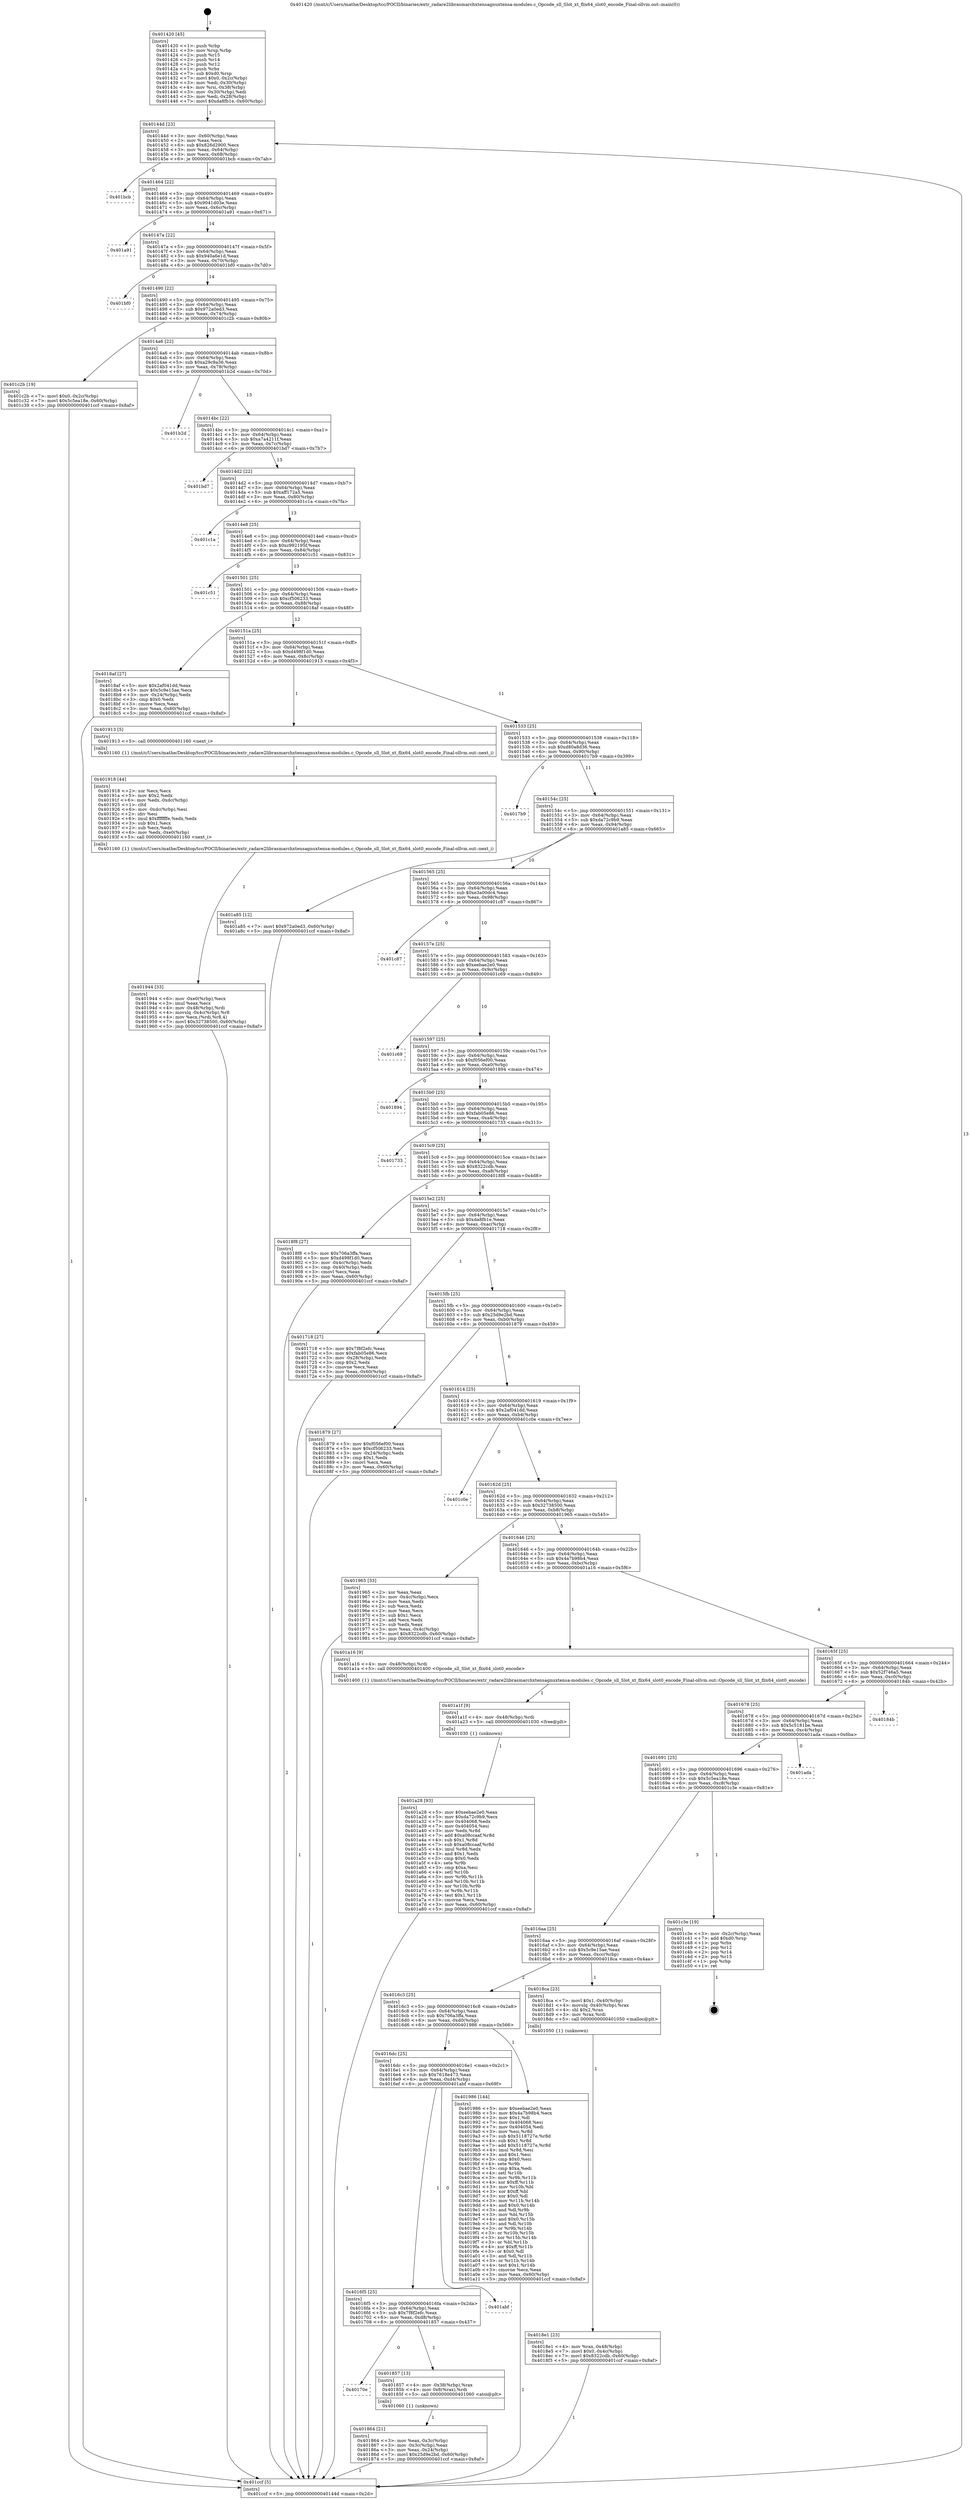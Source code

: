 digraph "0x401420" {
  label = "0x401420 (/mnt/c/Users/mathe/Desktop/tcc/POCII/binaries/extr_radare2librasmarchxtensagnuxtensa-modules.c_Opcode_sll_Slot_xt_flix64_slot0_encode_Final-ollvm.out::main(0))"
  labelloc = "t"
  node[shape=record]

  Entry [label="",width=0.3,height=0.3,shape=circle,fillcolor=black,style=filled]
  "0x40144d" [label="{
     0x40144d [23]\l
     | [instrs]\l
     &nbsp;&nbsp;0x40144d \<+3\>: mov -0x60(%rbp),%eax\l
     &nbsp;&nbsp;0x401450 \<+2\>: mov %eax,%ecx\l
     &nbsp;&nbsp;0x401452 \<+6\>: sub $0x826d2900,%ecx\l
     &nbsp;&nbsp;0x401458 \<+3\>: mov %eax,-0x64(%rbp)\l
     &nbsp;&nbsp;0x40145b \<+3\>: mov %ecx,-0x68(%rbp)\l
     &nbsp;&nbsp;0x40145e \<+6\>: je 0000000000401bcb \<main+0x7ab\>\l
  }"]
  "0x401bcb" [label="{
     0x401bcb\l
  }", style=dashed]
  "0x401464" [label="{
     0x401464 [22]\l
     | [instrs]\l
     &nbsp;&nbsp;0x401464 \<+5\>: jmp 0000000000401469 \<main+0x49\>\l
     &nbsp;&nbsp;0x401469 \<+3\>: mov -0x64(%rbp),%eax\l
     &nbsp;&nbsp;0x40146c \<+5\>: sub $0x9041d03e,%eax\l
     &nbsp;&nbsp;0x401471 \<+3\>: mov %eax,-0x6c(%rbp)\l
     &nbsp;&nbsp;0x401474 \<+6\>: je 0000000000401a91 \<main+0x671\>\l
  }"]
  Exit [label="",width=0.3,height=0.3,shape=circle,fillcolor=black,style=filled,peripheries=2]
  "0x401a91" [label="{
     0x401a91\l
  }", style=dashed]
  "0x40147a" [label="{
     0x40147a [22]\l
     | [instrs]\l
     &nbsp;&nbsp;0x40147a \<+5\>: jmp 000000000040147f \<main+0x5f\>\l
     &nbsp;&nbsp;0x40147f \<+3\>: mov -0x64(%rbp),%eax\l
     &nbsp;&nbsp;0x401482 \<+5\>: sub $0x940a6e1d,%eax\l
     &nbsp;&nbsp;0x401487 \<+3\>: mov %eax,-0x70(%rbp)\l
     &nbsp;&nbsp;0x40148a \<+6\>: je 0000000000401bf0 \<main+0x7d0\>\l
  }"]
  "0x401a28" [label="{
     0x401a28 [93]\l
     | [instrs]\l
     &nbsp;&nbsp;0x401a28 \<+5\>: mov $0xeebae2e0,%eax\l
     &nbsp;&nbsp;0x401a2d \<+5\>: mov $0xda72c9b9,%ecx\l
     &nbsp;&nbsp;0x401a32 \<+7\>: mov 0x404068,%edx\l
     &nbsp;&nbsp;0x401a39 \<+7\>: mov 0x404054,%esi\l
     &nbsp;&nbsp;0x401a40 \<+3\>: mov %edx,%r8d\l
     &nbsp;&nbsp;0x401a43 \<+7\>: add $0xa08ccaaf,%r8d\l
     &nbsp;&nbsp;0x401a4a \<+4\>: sub $0x1,%r8d\l
     &nbsp;&nbsp;0x401a4e \<+7\>: sub $0xa08ccaaf,%r8d\l
     &nbsp;&nbsp;0x401a55 \<+4\>: imul %r8d,%edx\l
     &nbsp;&nbsp;0x401a59 \<+3\>: and $0x1,%edx\l
     &nbsp;&nbsp;0x401a5c \<+3\>: cmp $0x0,%edx\l
     &nbsp;&nbsp;0x401a5f \<+4\>: sete %r9b\l
     &nbsp;&nbsp;0x401a63 \<+3\>: cmp $0xa,%esi\l
     &nbsp;&nbsp;0x401a66 \<+4\>: setl %r10b\l
     &nbsp;&nbsp;0x401a6a \<+3\>: mov %r9b,%r11b\l
     &nbsp;&nbsp;0x401a6d \<+3\>: and %r10b,%r11b\l
     &nbsp;&nbsp;0x401a70 \<+3\>: xor %r10b,%r9b\l
     &nbsp;&nbsp;0x401a73 \<+3\>: or %r9b,%r11b\l
     &nbsp;&nbsp;0x401a76 \<+4\>: test $0x1,%r11b\l
     &nbsp;&nbsp;0x401a7a \<+3\>: cmovne %ecx,%eax\l
     &nbsp;&nbsp;0x401a7d \<+3\>: mov %eax,-0x60(%rbp)\l
     &nbsp;&nbsp;0x401a80 \<+5\>: jmp 0000000000401ccf \<main+0x8af\>\l
  }"]
  "0x401bf0" [label="{
     0x401bf0\l
  }", style=dashed]
  "0x401490" [label="{
     0x401490 [22]\l
     | [instrs]\l
     &nbsp;&nbsp;0x401490 \<+5\>: jmp 0000000000401495 \<main+0x75\>\l
     &nbsp;&nbsp;0x401495 \<+3\>: mov -0x64(%rbp),%eax\l
     &nbsp;&nbsp;0x401498 \<+5\>: sub $0x972a0ed3,%eax\l
     &nbsp;&nbsp;0x40149d \<+3\>: mov %eax,-0x74(%rbp)\l
     &nbsp;&nbsp;0x4014a0 \<+6\>: je 0000000000401c2b \<main+0x80b\>\l
  }"]
  "0x401a1f" [label="{
     0x401a1f [9]\l
     | [instrs]\l
     &nbsp;&nbsp;0x401a1f \<+4\>: mov -0x48(%rbp),%rdi\l
     &nbsp;&nbsp;0x401a23 \<+5\>: call 0000000000401030 \<free@plt\>\l
     | [calls]\l
     &nbsp;&nbsp;0x401030 \{1\} (unknown)\l
  }"]
  "0x401c2b" [label="{
     0x401c2b [19]\l
     | [instrs]\l
     &nbsp;&nbsp;0x401c2b \<+7\>: movl $0x0,-0x2c(%rbp)\l
     &nbsp;&nbsp;0x401c32 \<+7\>: movl $0x5c5ea18e,-0x60(%rbp)\l
     &nbsp;&nbsp;0x401c39 \<+5\>: jmp 0000000000401ccf \<main+0x8af\>\l
  }"]
  "0x4014a6" [label="{
     0x4014a6 [22]\l
     | [instrs]\l
     &nbsp;&nbsp;0x4014a6 \<+5\>: jmp 00000000004014ab \<main+0x8b\>\l
     &nbsp;&nbsp;0x4014ab \<+3\>: mov -0x64(%rbp),%eax\l
     &nbsp;&nbsp;0x4014ae \<+5\>: sub $0xa29c9a36,%eax\l
     &nbsp;&nbsp;0x4014b3 \<+3\>: mov %eax,-0x78(%rbp)\l
     &nbsp;&nbsp;0x4014b6 \<+6\>: je 0000000000401b2d \<main+0x70d\>\l
  }"]
  "0x401944" [label="{
     0x401944 [33]\l
     | [instrs]\l
     &nbsp;&nbsp;0x401944 \<+6\>: mov -0xe0(%rbp),%ecx\l
     &nbsp;&nbsp;0x40194a \<+3\>: imul %eax,%ecx\l
     &nbsp;&nbsp;0x40194d \<+4\>: mov -0x48(%rbp),%rdi\l
     &nbsp;&nbsp;0x401951 \<+4\>: movslq -0x4c(%rbp),%r8\l
     &nbsp;&nbsp;0x401955 \<+4\>: mov %ecx,(%rdi,%r8,4)\l
     &nbsp;&nbsp;0x401959 \<+7\>: movl $0x32738500,-0x60(%rbp)\l
     &nbsp;&nbsp;0x401960 \<+5\>: jmp 0000000000401ccf \<main+0x8af\>\l
  }"]
  "0x401b2d" [label="{
     0x401b2d\l
  }", style=dashed]
  "0x4014bc" [label="{
     0x4014bc [22]\l
     | [instrs]\l
     &nbsp;&nbsp;0x4014bc \<+5\>: jmp 00000000004014c1 \<main+0xa1\>\l
     &nbsp;&nbsp;0x4014c1 \<+3\>: mov -0x64(%rbp),%eax\l
     &nbsp;&nbsp;0x4014c4 \<+5\>: sub $0xa7a4211f,%eax\l
     &nbsp;&nbsp;0x4014c9 \<+3\>: mov %eax,-0x7c(%rbp)\l
     &nbsp;&nbsp;0x4014cc \<+6\>: je 0000000000401bd7 \<main+0x7b7\>\l
  }"]
  "0x401918" [label="{
     0x401918 [44]\l
     | [instrs]\l
     &nbsp;&nbsp;0x401918 \<+2\>: xor %ecx,%ecx\l
     &nbsp;&nbsp;0x40191a \<+5\>: mov $0x2,%edx\l
     &nbsp;&nbsp;0x40191f \<+6\>: mov %edx,-0xdc(%rbp)\l
     &nbsp;&nbsp;0x401925 \<+1\>: cltd\l
     &nbsp;&nbsp;0x401926 \<+6\>: mov -0xdc(%rbp),%esi\l
     &nbsp;&nbsp;0x40192c \<+2\>: idiv %esi\l
     &nbsp;&nbsp;0x40192e \<+6\>: imul $0xfffffffe,%edx,%edx\l
     &nbsp;&nbsp;0x401934 \<+3\>: sub $0x1,%ecx\l
     &nbsp;&nbsp;0x401937 \<+2\>: sub %ecx,%edx\l
     &nbsp;&nbsp;0x401939 \<+6\>: mov %edx,-0xe0(%rbp)\l
     &nbsp;&nbsp;0x40193f \<+5\>: call 0000000000401160 \<next_i\>\l
     | [calls]\l
     &nbsp;&nbsp;0x401160 \{1\} (/mnt/c/Users/mathe/Desktop/tcc/POCII/binaries/extr_radare2librasmarchxtensagnuxtensa-modules.c_Opcode_sll_Slot_xt_flix64_slot0_encode_Final-ollvm.out::next_i)\l
  }"]
  "0x401bd7" [label="{
     0x401bd7\l
  }", style=dashed]
  "0x4014d2" [label="{
     0x4014d2 [22]\l
     | [instrs]\l
     &nbsp;&nbsp;0x4014d2 \<+5\>: jmp 00000000004014d7 \<main+0xb7\>\l
     &nbsp;&nbsp;0x4014d7 \<+3\>: mov -0x64(%rbp),%eax\l
     &nbsp;&nbsp;0x4014da \<+5\>: sub $0xaff172a5,%eax\l
     &nbsp;&nbsp;0x4014df \<+3\>: mov %eax,-0x80(%rbp)\l
     &nbsp;&nbsp;0x4014e2 \<+6\>: je 0000000000401c1a \<main+0x7fa\>\l
  }"]
  "0x4018e1" [label="{
     0x4018e1 [23]\l
     | [instrs]\l
     &nbsp;&nbsp;0x4018e1 \<+4\>: mov %rax,-0x48(%rbp)\l
     &nbsp;&nbsp;0x4018e5 \<+7\>: movl $0x0,-0x4c(%rbp)\l
     &nbsp;&nbsp;0x4018ec \<+7\>: movl $0x8322cdb,-0x60(%rbp)\l
     &nbsp;&nbsp;0x4018f3 \<+5\>: jmp 0000000000401ccf \<main+0x8af\>\l
  }"]
  "0x401c1a" [label="{
     0x401c1a\l
  }", style=dashed]
  "0x4014e8" [label="{
     0x4014e8 [25]\l
     | [instrs]\l
     &nbsp;&nbsp;0x4014e8 \<+5\>: jmp 00000000004014ed \<main+0xcd\>\l
     &nbsp;&nbsp;0x4014ed \<+3\>: mov -0x64(%rbp),%eax\l
     &nbsp;&nbsp;0x4014f0 \<+5\>: sub $0xc992195f,%eax\l
     &nbsp;&nbsp;0x4014f5 \<+6\>: mov %eax,-0x84(%rbp)\l
     &nbsp;&nbsp;0x4014fb \<+6\>: je 0000000000401c51 \<main+0x831\>\l
  }"]
  "0x401864" [label="{
     0x401864 [21]\l
     | [instrs]\l
     &nbsp;&nbsp;0x401864 \<+3\>: mov %eax,-0x3c(%rbp)\l
     &nbsp;&nbsp;0x401867 \<+3\>: mov -0x3c(%rbp),%eax\l
     &nbsp;&nbsp;0x40186a \<+3\>: mov %eax,-0x24(%rbp)\l
     &nbsp;&nbsp;0x40186d \<+7\>: movl $0x25d9e2bd,-0x60(%rbp)\l
     &nbsp;&nbsp;0x401874 \<+5\>: jmp 0000000000401ccf \<main+0x8af\>\l
  }"]
  "0x401c51" [label="{
     0x401c51\l
  }", style=dashed]
  "0x401501" [label="{
     0x401501 [25]\l
     | [instrs]\l
     &nbsp;&nbsp;0x401501 \<+5\>: jmp 0000000000401506 \<main+0xe6\>\l
     &nbsp;&nbsp;0x401506 \<+3\>: mov -0x64(%rbp),%eax\l
     &nbsp;&nbsp;0x401509 \<+5\>: sub $0xcf506233,%eax\l
     &nbsp;&nbsp;0x40150e \<+6\>: mov %eax,-0x88(%rbp)\l
     &nbsp;&nbsp;0x401514 \<+6\>: je 00000000004018af \<main+0x48f\>\l
  }"]
  "0x40170e" [label="{
     0x40170e\l
  }", style=dashed]
  "0x4018af" [label="{
     0x4018af [27]\l
     | [instrs]\l
     &nbsp;&nbsp;0x4018af \<+5\>: mov $0x2af041dd,%eax\l
     &nbsp;&nbsp;0x4018b4 \<+5\>: mov $0x5c9e15ae,%ecx\l
     &nbsp;&nbsp;0x4018b9 \<+3\>: mov -0x24(%rbp),%edx\l
     &nbsp;&nbsp;0x4018bc \<+3\>: cmp $0x0,%edx\l
     &nbsp;&nbsp;0x4018bf \<+3\>: cmove %ecx,%eax\l
     &nbsp;&nbsp;0x4018c2 \<+3\>: mov %eax,-0x60(%rbp)\l
     &nbsp;&nbsp;0x4018c5 \<+5\>: jmp 0000000000401ccf \<main+0x8af\>\l
  }"]
  "0x40151a" [label="{
     0x40151a [25]\l
     | [instrs]\l
     &nbsp;&nbsp;0x40151a \<+5\>: jmp 000000000040151f \<main+0xff\>\l
     &nbsp;&nbsp;0x40151f \<+3\>: mov -0x64(%rbp),%eax\l
     &nbsp;&nbsp;0x401522 \<+5\>: sub $0xd498f1d0,%eax\l
     &nbsp;&nbsp;0x401527 \<+6\>: mov %eax,-0x8c(%rbp)\l
     &nbsp;&nbsp;0x40152d \<+6\>: je 0000000000401913 \<main+0x4f3\>\l
  }"]
  "0x401857" [label="{
     0x401857 [13]\l
     | [instrs]\l
     &nbsp;&nbsp;0x401857 \<+4\>: mov -0x38(%rbp),%rax\l
     &nbsp;&nbsp;0x40185b \<+4\>: mov 0x8(%rax),%rdi\l
     &nbsp;&nbsp;0x40185f \<+5\>: call 0000000000401060 \<atoi@plt\>\l
     | [calls]\l
     &nbsp;&nbsp;0x401060 \{1\} (unknown)\l
  }"]
  "0x401913" [label="{
     0x401913 [5]\l
     | [instrs]\l
     &nbsp;&nbsp;0x401913 \<+5\>: call 0000000000401160 \<next_i\>\l
     | [calls]\l
     &nbsp;&nbsp;0x401160 \{1\} (/mnt/c/Users/mathe/Desktop/tcc/POCII/binaries/extr_radare2librasmarchxtensagnuxtensa-modules.c_Opcode_sll_Slot_xt_flix64_slot0_encode_Final-ollvm.out::next_i)\l
  }"]
  "0x401533" [label="{
     0x401533 [25]\l
     | [instrs]\l
     &nbsp;&nbsp;0x401533 \<+5\>: jmp 0000000000401538 \<main+0x118\>\l
     &nbsp;&nbsp;0x401538 \<+3\>: mov -0x64(%rbp),%eax\l
     &nbsp;&nbsp;0x40153b \<+5\>: sub $0xd80a8d36,%eax\l
     &nbsp;&nbsp;0x401540 \<+6\>: mov %eax,-0x90(%rbp)\l
     &nbsp;&nbsp;0x401546 \<+6\>: je 00000000004017b9 \<main+0x399\>\l
  }"]
  "0x4016f5" [label="{
     0x4016f5 [25]\l
     | [instrs]\l
     &nbsp;&nbsp;0x4016f5 \<+5\>: jmp 00000000004016fa \<main+0x2da\>\l
     &nbsp;&nbsp;0x4016fa \<+3\>: mov -0x64(%rbp),%eax\l
     &nbsp;&nbsp;0x4016fd \<+5\>: sub $0x7f8f2efc,%eax\l
     &nbsp;&nbsp;0x401702 \<+6\>: mov %eax,-0xd8(%rbp)\l
     &nbsp;&nbsp;0x401708 \<+6\>: je 0000000000401857 \<main+0x437\>\l
  }"]
  "0x4017b9" [label="{
     0x4017b9\l
  }", style=dashed]
  "0x40154c" [label="{
     0x40154c [25]\l
     | [instrs]\l
     &nbsp;&nbsp;0x40154c \<+5\>: jmp 0000000000401551 \<main+0x131\>\l
     &nbsp;&nbsp;0x401551 \<+3\>: mov -0x64(%rbp),%eax\l
     &nbsp;&nbsp;0x401554 \<+5\>: sub $0xda72c9b9,%eax\l
     &nbsp;&nbsp;0x401559 \<+6\>: mov %eax,-0x94(%rbp)\l
     &nbsp;&nbsp;0x40155f \<+6\>: je 0000000000401a85 \<main+0x665\>\l
  }"]
  "0x401abf" [label="{
     0x401abf\l
  }", style=dashed]
  "0x401a85" [label="{
     0x401a85 [12]\l
     | [instrs]\l
     &nbsp;&nbsp;0x401a85 \<+7\>: movl $0x972a0ed3,-0x60(%rbp)\l
     &nbsp;&nbsp;0x401a8c \<+5\>: jmp 0000000000401ccf \<main+0x8af\>\l
  }"]
  "0x401565" [label="{
     0x401565 [25]\l
     | [instrs]\l
     &nbsp;&nbsp;0x401565 \<+5\>: jmp 000000000040156a \<main+0x14a\>\l
     &nbsp;&nbsp;0x40156a \<+3\>: mov -0x64(%rbp),%eax\l
     &nbsp;&nbsp;0x40156d \<+5\>: sub $0xe3a00dc4,%eax\l
     &nbsp;&nbsp;0x401572 \<+6\>: mov %eax,-0x98(%rbp)\l
     &nbsp;&nbsp;0x401578 \<+6\>: je 0000000000401c87 \<main+0x867\>\l
  }"]
  "0x4016dc" [label="{
     0x4016dc [25]\l
     | [instrs]\l
     &nbsp;&nbsp;0x4016dc \<+5\>: jmp 00000000004016e1 \<main+0x2c1\>\l
     &nbsp;&nbsp;0x4016e1 \<+3\>: mov -0x64(%rbp),%eax\l
     &nbsp;&nbsp;0x4016e4 \<+5\>: sub $0x7618e473,%eax\l
     &nbsp;&nbsp;0x4016e9 \<+6\>: mov %eax,-0xd4(%rbp)\l
     &nbsp;&nbsp;0x4016ef \<+6\>: je 0000000000401abf \<main+0x69f\>\l
  }"]
  "0x401c87" [label="{
     0x401c87\l
  }", style=dashed]
  "0x40157e" [label="{
     0x40157e [25]\l
     | [instrs]\l
     &nbsp;&nbsp;0x40157e \<+5\>: jmp 0000000000401583 \<main+0x163\>\l
     &nbsp;&nbsp;0x401583 \<+3\>: mov -0x64(%rbp),%eax\l
     &nbsp;&nbsp;0x401586 \<+5\>: sub $0xeebae2e0,%eax\l
     &nbsp;&nbsp;0x40158b \<+6\>: mov %eax,-0x9c(%rbp)\l
     &nbsp;&nbsp;0x401591 \<+6\>: je 0000000000401c69 \<main+0x849\>\l
  }"]
  "0x401986" [label="{
     0x401986 [144]\l
     | [instrs]\l
     &nbsp;&nbsp;0x401986 \<+5\>: mov $0xeebae2e0,%eax\l
     &nbsp;&nbsp;0x40198b \<+5\>: mov $0x4a7b98b4,%ecx\l
     &nbsp;&nbsp;0x401990 \<+2\>: mov $0x1,%dl\l
     &nbsp;&nbsp;0x401992 \<+7\>: mov 0x404068,%esi\l
     &nbsp;&nbsp;0x401999 \<+7\>: mov 0x404054,%edi\l
     &nbsp;&nbsp;0x4019a0 \<+3\>: mov %esi,%r8d\l
     &nbsp;&nbsp;0x4019a3 \<+7\>: sub $0x5118727e,%r8d\l
     &nbsp;&nbsp;0x4019aa \<+4\>: sub $0x1,%r8d\l
     &nbsp;&nbsp;0x4019ae \<+7\>: add $0x5118727e,%r8d\l
     &nbsp;&nbsp;0x4019b5 \<+4\>: imul %r8d,%esi\l
     &nbsp;&nbsp;0x4019b9 \<+3\>: and $0x1,%esi\l
     &nbsp;&nbsp;0x4019bc \<+3\>: cmp $0x0,%esi\l
     &nbsp;&nbsp;0x4019bf \<+4\>: sete %r9b\l
     &nbsp;&nbsp;0x4019c3 \<+3\>: cmp $0xa,%edi\l
     &nbsp;&nbsp;0x4019c6 \<+4\>: setl %r10b\l
     &nbsp;&nbsp;0x4019ca \<+3\>: mov %r9b,%r11b\l
     &nbsp;&nbsp;0x4019cd \<+4\>: xor $0xff,%r11b\l
     &nbsp;&nbsp;0x4019d1 \<+3\>: mov %r10b,%bl\l
     &nbsp;&nbsp;0x4019d4 \<+3\>: xor $0xff,%bl\l
     &nbsp;&nbsp;0x4019d7 \<+3\>: xor $0x0,%dl\l
     &nbsp;&nbsp;0x4019da \<+3\>: mov %r11b,%r14b\l
     &nbsp;&nbsp;0x4019dd \<+4\>: and $0x0,%r14b\l
     &nbsp;&nbsp;0x4019e1 \<+3\>: and %dl,%r9b\l
     &nbsp;&nbsp;0x4019e4 \<+3\>: mov %bl,%r15b\l
     &nbsp;&nbsp;0x4019e7 \<+4\>: and $0x0,%r15b\l
     &nbsp;&nbsp;0x4019eb \<+3\>: and %dl,%r10b\l
     &nbsp;&nbsp;0x4019ee \<+3\>: or %r9b,%r14b\l
     &nbsp;&nbsp;0x4019f1 \<+3\>: or %r10b,%r15b\l
     &nbsp;&nbsp;0x4019f4 \<+3\>: xor %r15b,%r14b\l
     &nbsp;&nbsp;0x4019f7 \<+3\>: or %bl,%r11b\l
     &nbsp;&nbsp;0x4019fa \<+4\>: xor $0xff,%r11b\l
     &nbsp;&nbsp;0x4019fe \<+3\>: or $0x0,%dl\l
     &nbsp;&nbsp;0x401a01 \<+3\>: and %dl,%r11b\l
     &nbsp;&nbsp;0x401a04 \<+3\>: or %r11b,%r14b\l
     &nbsp;&nbsp;0x401a07 \<+4\>: test $0x1,%r14b\l
     &nbsp;&nbsp;0x401a0b \<+3\>: cmovne %ecx,%eax\l
     &nbsp;&nbsp;0x401a0e \<+3\>: mov %eax,-0x60(%rbp)\l
     &nbsp;&nbsp;0x401a11 \<+5\>: jmp 0000000000401ccf \<main+0x8af\>\l
  }"]
  "0x401c69" [label="{
     0x401c69\l
  }", style=dashed]
  "0x401597" [label="{
     0x401597 [25]\l
     | [instrs]\l
     &nbsp;&nbsp;0x401597 \<+5\>: jmp 000000000040159c \<main+0x17c\>\l
     &nbsp;&nbsp;0x40159c \<+3\>: mov -0x64(%rbp),%eax\l
     &nbsp;&nbsp;0x40159f \<+5\>: sub $0xf056ef00,%eax\l
     &nbsp;&nbsp;0x4015a4 \<+6\>: mov %eax,-0xa0(%rbp)\l
     &nbsp;&nbsp;0x4015aa \<+6\>: je 0000000000401894 \<main+0x474\>\l
  }"]
  "0x4016c3" [label="{
     0x4016c3 [25]\l
     | [instrs]\l
     &nbsp;&nbsp;0x4016c3 \<+5\>: jmp 00000000004016c8 \<main+0x2a8\>\l
     &nbsp;&nbsp;0x4016c8 \<+3\>: mov -0x64(%rbp),%eax\l
     &nbsp;&nbsp;0x4016cb \<+5\>: sub $0x706a3ffa,%eax\l
     &nbsp;&nbsp;0x4016d0 \<+6\>: mov %eax,-0xd0(%rbp)\l
     &nbsp;&nbsp;0x4016d6 \<+6\>: je 0000000000401986 \<main+0x566\>\l
  }"]
  "0x401894" [label="{
     0x401894\l
  }", style=dashed]
  "0x4015b0" [label="{
     0x4015b0 [25]\l
     | [instrs]\l
     &nbsp;&nbsp;0x4015b0 \<+5\>: jmp 00000000004015b5 \<main+0x195\>\l
     &nbsp;&nbsp;0x4015b5 \<+3\>: mov -0x64(%rbp),%eax\l
     &nbsp;&nbsp;0x4015b8 \<+5\>: sub $0xfab05e86,%eax\l
     &nbsp;&nbsp;0x4015bd \<+6\>: mov %eax,-0xa4(%rbp)\l
     &nbsp;&nbsp;0x4015c3 \<+6\>: je 0000000000401733 \<main+0x313\>\l
  }"]
  "0x4018ca" [label="{
     0x4018ca [23]\l
     | [instrs]\l
     &nbsp;&nbsp;0x4018ca \<+7\>: movl $0x1,-0x40(%rbp)\l
     &nbsp;&nbsp;0x4018d1 \<+4\>: movslq -0x40(%rbp),%rax\l
     &nbsp;&nbsp;0x4018d5 \<+4\>: shl $0x2,%rax\l
     &nbsp;&nbsp;0x4018d9 \<+3\>: mov %rax,%rdi\l
     &nbsp;&nbsp;0x4018dc \<+5\>: call 0000000000401050 \<malloc@plt\>\l
     | [calls]\l
     &nbsp;&nbsp;0x401050 \{1\} (unknown)\l
  }"]
  "0x401733" [label="{
     0x401733\l
  }", style=dashed]
  "0x4015c9" [label="{
     0x4015c9 [25]\l
     | [instrs]\l
     &nbsp;&nbsp;0x4015c9 \<+5\>: jmp 00000000004015ce \<main+0x1ae\>\l
     &nbsp;&nbsp;0x4015ce \<+3\>: mov -0x64(%rbp),%eax\l
     &nbsp;&nbsp;0x4015d1 \<+5\>: sub $0x8322cdb,%eax\l
     &nbsp;&nbsp;0x4015d6 \<+6\>: mov %eax,-0xa8(%rbp)\l
     &nbsp;&nbsp;0x4015dc \<+6\>: je 00000000004018f8 \<main+0x4d8\>\l
  }"]
  "0x4016aa" [label="{
     0x4016aa [25]\l
     | [instrs]\l
     &nbsp;&nbsp;0x4016aa \<+5\>: jmp 00000000004016af \<main+0x28f\>\l
     &nbsp;&nbsp;0x4016af \<+3\>: mov -0x64(%rbp),%eax\l
     &nbsp;&nbsp;0x4016b2 \<+5\>: sub $0x5c9e15ae,%eax\l
     &nbsp;&nbsp;0x4016b7 \<+6\>: mov %eax,-0xcc(%rbp)\l
     &nbsp;&nbsp;0x4016bd \<+6\>: je 00000000004018ca \<main+0x4aa\>\l
  }"]
  "0x4018f8" [label="{
     0x4018f8 [27]\l
     | [instrs]\l
     &nbsp;&nbsp;0x4018f8 \<+5\>: mov $0x706a3ffa,%eax\l
     &nbsp;&nbsp;0x4018fd \<+5\>: mov $0xd498f1d0,%ecx\l
     &nbsp;&nbsp;0x401902 \<+3\>: mov -0x4c(%rbp),%edx\l
     &nbsp;&nbsp;0x401905 \<+3\>: cmp -0x40(%rbp),%edx\l
     &nbsp;&nbsp;0x401908 \<+3\>: cmovl %ecx,%eax\l
     &nbsp;&nbsp;0x40190b \<+3\>: mov %eax,-0x60(%rbp)\l
     &nbsp;&nbsp;0x40190e \<+5\>: jmp 0000000000401ccf \<main+0x8af\>\l
  }"]
  "0x4015e2" [label="{
     0x4015e2 [25]\l
     | [instrs]\l
     &nbsp;&nbsp;0x4015e2 \<+5\>: jmp 00000000004015e7 \<main+0x1c7\>\l
     &nbsp;&nbsp;0x4015e7 \<+3\>: mov -0x64(%rbp),%eax\l
     &nbsp;&nbsp;0x4015ea \<+5\>: sub $0xda8fb1e,%eax\l
     &nbsp;&nbsp;0x4015ef \<+6\>: mov %eax,-0xac(%rbp)\l
     &nbsp;&nbsp;0x4015f5 \<+6\>: je 0000000000401718 \<main+0x2f8\>\l
  }"]
  "0x401c3e" [label="{
     0x401c3e [19]\l
     | [instrs]\l
     &nbsp;&nbsp;0x401c3e \<+3\>: mov -0x2c(%rbp),%eax\l
     &nbsp;&nbsp;0x401c41 \<+7\>: add $0xd0,%rsp\l
     &nbsp;&nbsp;0x401c48 \<+1\>: pop %rbx\l
     &nbsp;&nbsp;0x401c49 \<+2\>: pop %r12\l
     &nbsp;&nbsp;0x401c4b \<+2\>: pop %r14\l
     &nbsp;&nbsp;0x401c4d \<+2\>: pop %r15\l
     &nbsp;&nbsp;0x401c4f \<+1\>: pop %rbp\l
     &nbsp;&nbsp;0x401c50 \<+1\>: ret\l
  }"]
  "0x401718" [label="{
     0x401718 [27]\l
     | [instrs]\l
     &nbsp;&nbsp;0x401718 \<+5\>: mov $0x7f8f2efc,%eax\l
     &nbsp;&nbsp;0x40171d \<+5\>: mov $0xfab05e86,%ecx\l
     &nbsp;&nbsp;0x401722 \<+3\>: mov -0x28(%rbp),%edx\l
     &nbsp;&nbsp;0x401725 \<+3\>: cmp $0x2,%edx\l
     &nbsp;&nbsp;0x401728 \<+3\>: cmovne %ecx,%eax\l
     &nbsp;&nbsp;0x40172b \<+3\>: mov %eax,-0x60(%rbp)\l
     &nbsp;&nbsp;0x40172e \<+5\>: jmp 0000000000401ccf \<main+0x8af\>\l
  }"]
  "0x4015fb" [label="{
     0x4015fb [25]\l
     | [instrs]\l
     &nbsp;&nbsp;0x4015fb \<+5\>: jmp 0000000000401600 \<main+0x1e0\>\l
     &nbsp;&nbsp;0x401600 \<+3\>: mov -0x64(%rbp),%eax\l
     &nbsp;&nbsp;0x401603 \<+5\>: sub $0x25d9e2bd,%eax\l
     &nbsp;&nbsp;0x401608 \<+6\>: mov %eax,-0xb0(%rbp)\l
     &nbsp;&nbsp;0x40160e \<+6\>: je 0000000000401879 \<main+0x459\>\l
  }"]
  "0x401ccf" [label="{
     0x401ccf [5]\l
     | [instrs]\l
     &nbsp;&nbsp;0x401ccf \<+5\>: jmp 000000000040144d \<main+0x2d\>\l
  }"]
  "0x401420" [label="{
     0x401420 [45]\l
     | [instrs]\l
     &nbsp;&nbsp;0x401420 \<+1\>: push %rbp\l
     &nbsp;&nbsp;0x401421 \<+3\>: mov %rsp,%rbp\l
     &nbsp;&nbsp;0x401424 \<+2\>: push %r15\l
     &nbsp;&nbsp;0x401426 \<+2\>: push %r14\l
     &nbsp;&nbsp;0x401428 \<+2\>: push %r12\l
     &nbsp;&nbsp;0x40142a \<+1\>: push %rbx\l
     &nbsp;&nbsp;0x40142b \<+7\>: sub $0xd0,%rsp\l
     &nbsp;&nbsp;0x401432 \<+7\>: movl $0x0,-0x2c(%rbp)\l
     &nbsp;&nbsp;0x401439 \<+3\>: mov %edi,-0x30(%rbp)\l
     &nbsp;&nbsp;0x40143c \<+4\>: mov %rsi,-0x38(%rbp)\l
     &nbsp;&nbsp;0x401440 \<+3\>: mov -0x30(%rbp),%edi\l
     &nbsp;&nbsp;0x401443 \<+3\>: mov %edi,-0x28(%rbp)\l
     &nbsp;&nbsp;0x401446 \<+7\>: movl $0xda8fb1e,-0x60(%rbp)\l
  }"]
  "0x401691" [label="{
     0x401691 [25]\l
     | [instrs]\l
     &nbsp;&nbsp;0x401691 \<+5\>: jmp 0000000000401696 \<main+0x276\>\l
     &nbsp;&nbsp;0x401696 \<+3\>: mov -0x64(%rbp),%eax\l
     &nbsp;&nbsp;0x401699 \<+5\>: sub $0x5c5ea18e,%eax\l
     &nbsp;&nbsp;0x40169e \<+6\>: mov %eax,-0xc8(%rbp)\l
     &nbsp;&nbsp;0x4016a4 \<+6\>: je 0000000000401c3e \<main+0x81e\>\l
  }"]
  "0x401879" [label="{
     0x401879 [27]\l
     | [instrs]\l
     &nbsp;&nbsp;0x401879 \<+5\>: mov $0xf056ef00,%eax\l
     &nbsp;&nbsp;0x40187e \<+5\>: mov $0xcf506233,%ecx\l
     &nbsp;&nbsp;0x401883 \<+3\>: mov -0x24(%rbp),%edx\l
     &nbsp;&nbsp;0x401886 \<+3\>: cmp $0x1,%edx\l
     &nbsp;&nbsp;0x401889 \<+3\>: cmovl %ecx,%eax\l
     &nbsp;&nbsp;0x40188c \<+3\>: mov %eax,-0x60(%rbp)\l
     &nbsp;&nbsp;0x40188f \<+5\>: jmp 0000000000401ccf \<main+0x8af\>\l
  }"]
  "0x401614" [label="{
     0x401614 [25]\l
     | [instrs]\l
     &nbsp;&nbsp;0x401614 \<+5\>: jmp 0000000000401619 \<main+0x1f9\>\l
     &nbsp;&nbsp;0x401619 \<+3\>: mov -0x64(%rbp),%eax\l
     &nbsp;&nbsp;0x40161c \<+5\>: sub $0x2af041dd,%eax\l
     &nbsp;&nbsp;0x401621 \<+6\>: mov %eax,-0xb4(%rbp)\l
     &nbsp;&nbsp;0x401627 \<+6\>: je 0000000000401c0e \<main+0x7ee\>\l
  }"]
  "0x401ada" [label="{
     0x401ada\l
  }", style=dashed]
  "0x401c0e" [label="{
     0x401c0e\l
  }", style=dashed]
  "0x40162d" [label="{
     0x40162d [25]\l
     | [instrs]\l
     &nbsp;&nbsp;0x40162d \<+5\>: jmp 0000000000401632 \<main+0x212\>\l
     &nbsp;&nbsp;0x401632 \<+3\>: mov -0x64(%rbp),%eax\l
     &nbsp;&nbsp;0x401635 \<+5\>: sub $0x32738500,%eax\l
     &nbsp;&nbsp;0x40163a \<+6\>: mov %eax,-0xb8(%rbp)\l
     &nbsp;&nbsp;0x401640 \<+6\>: je 0000000000401965 \<main+0x545\>\l
  }"]
  "0x401678" [label="{
     0x401678 [25]\l
     | [instrs]\l
     &nbsp;&nbsp;0x401678 \<+5\>: jmp 000000000040167d \<main+0x25d\>\l
     &nbsp;&nbsp;0x40167d \<+3\>: mov -0x64(%rbp),%eax\l
     &nbsp;&nbsp;0x401680 \<+5\>: sub $0x5c5181be,%eax\l
     &nbsp;&nbsp;0x401685 \<+6\>: mov %eax,-0xc4(%rbp)\l
     &nbsp;&nbsp;0x40168b \<+6\>: je 0000000000401ada \<main+0x6ba\>\l
  }"]
  "0x401965" [label="{
     0x401965 [33]\l
     | [instrs]\l
     &nbsp;&nbsp;0x401965 \<+2\>: xor %eax,%eax\l
     &nbsp;&nbsp;0x401967 \<+3\>: mov -0x4c(%rbp),%ecx\l
     &nbsp;&nbsp;0x40196a \<+2\>: mov %eax,%edx\l
     &nbsp;&nbsp;0x40196c \<+2\>: sub %ecx,%edx\l
     &nbsp;&nbsp;0x40196e \<+2\>: mov %eax,%ecx\l
     &nbsp;&nbsp;0x401970 \<+3\>: sub $0x1,%ecx\l
     &nbsp;&nbsp;0x401973 \<+2\>: add %ecx,%edx\l
     &nbsp;&nbsp;0x401975 \<+2\>: sub %edx,%eax\l
     &nbsp;&nbsp;0x401977 \<+3\>: mov %eax,-0x4c(%rbp)\l
     &nbsp;&nbsp;0x40197a \<+7\>: movl $0x8322cdb,-0x60(%rbp)\l
     &nbsp;&nbsp;0x401981 \<+5\>: jmp 0000000000401ccf \<main+0x8af\>\l
  }"]
  "0x401646" [label="{
     0x401646 [25]\l
     | [instrs]\l
     &nbsp;&nbsp;0x401646 \<+5\>: jmp 000000000040164b \<main+0x22b\>\l
     &nbsp;&nbsp;0x40164b \<+3\>: mov -0x64(%rbp),%eax\l
     &nbsp;&nbsp;0x40164e \<+5\>: sub $0x4a7b98b4,%eax\l
     &nbsp;&nbsp;0x401653 \<+6\>: mov %eax,-0xbc(%rbp)\l
     &nbsp;&nbsp;0x401659 \<+6\>: je 0000000000401a16 \<main+0x5f6\>\l
  }"]
  "0x40184b" [label="{
     0x40184b\l
  }", style=dashed]
  "0x401a16" [label="{
     0x401a16 [9]\l
     | [instrs]\l
     &nbsp;&nbsp;0x401a16 \<+4\>: mov -0x48(%rbp),%rdi\l
     &nbsp;&nbsp;0x401a1a \<+5\>: call 0000000000401400 \<Opcode_sll_Slot_xt_flix64_slot0_encode\>\l
     | [calls]\l
     &nbsp;&nbsp;0x401400 \{1\} (/mnt/c/Users/mathe/Desktop/tcc/POCII/binaries/extr_radare2librasmarchxtensagnuxtensa-modules.c_Opcode_sll_Slot_xt_flix64_slot0_encode_Final-ollvm.out::Opcode_sll_Slot_xt_flix64_slot0_encode)\l
  }"]
  "0x40165f" [label="{
     0x40165f [25]\l
     | [instrs]\l
     &nbsp;&nbsp;0x40165f \<+5\>: jmp 0000000000401664 \<main+0x244\>\l
     &nbsp;&nbsp;0x401664 \<+3\>: mov -0x64(%rbp),%eax\l
     &nbsp;&nbsp;0x401667 \<+5\>: sub $0x52f746a5,%eax\l
     &nbsp;&nbsp;0x40166c \<+6\>: mov %eax,-0xc0(%rbp)\l
     &nbsp;&nbsp;0x401672 \<+6\>: je 000000000040184b \<main+0x42b\>\l
  }"]
  Entry -> "0x401420" [label=" 1"]
  "0x40144d" -> "0x401bcb" [label=" 0"]
  "0x40144d" -> "0x401464" [label=" 14"]
  "0x401c3e" -> Exit [label=" 1"]
  "0x401464" -> "0x401a91" [label=" 0"]
  "0x401464" -> "0x40147a" [label=" 14"]
  "0x401c2b" -> "0x401ccf" [label=" 1"]
  "0x40147a" -> "0x401bf0" [label=" 0"]
  "0x40147a" -> "0x401490" [label=" 14"]
  "0x401a85" -> "0x401ccf" [label=" 1"]
  "0x401490" -> "0x401c2b" [label=" 1"]
  "0x401490" -> "0x4014a6" [label=" 13"]
  "0x401a28" -> "0x401ccf" [label=" 1"]
  "0x4014a6" -> "0x401b2d" [label=" 0"]
  "0x4014a6" -> "0x4014bc" [label=" 13"]
  "0x401a1f" -> "0x401a28" [label=" 1"]
  "0x4014bc" -> "0x401bd7" [label=" 0"]
  "0x4014bc" -> "0x4014d2" [label=" 13"]
  "0x401a16" -> "0x401a1f" [label=" 1"]
  "0x4014d2" -> "0x401c1a" [label=" 0"]
  "0x4014d2" -> "0x4014e8" [label=" 13"]
  "0x401986" -> "0x401ccf" [label=" 1"]
  "0x4014e8" -> "0x401c51" [label=" 0"]
  "0x4014e8" -> "0x401501" [label=" 13"]
  "0x401965" -> "0x401ccf" [label=" 1"]
  "0x401501" -> "0x4018af" [label=" 1"]
  "0x401501" -> "0x40151a" [label=" 12"]
  "0x401944" -> "0x401ccf" [label=" 1"]
  "0x40151a" -> "0x401913" [label=" 1"]
  "0x40151a" -> "0x401533" [label=" 11"]
  "0x401918" -> "0x401944" [label=" 1"]
  "0x401533" -> "0x4017b9" [label=" 0"]
  "0x401533" -> "0x40154c" [label=" 11"]
  "0x4018f8" -> "0x401ccf" [label=" 2"]
  "0x40154c" -> "0x401a85" [label=" 1"]
  "0x40154c" -> "0x401565" [label=" 10"]
  "0x4018e1" -> "0x401ccf" [label=" 1"]
  "0x401565" -> "0x401c87" [label=" 0"]
  "0x401565" -> "0x40157e" [label=" 10"]
  "0x4018af" -> "0x401ccf" [label=" 1"]
  "0x40157e" -> "0x401c69" [label=" 0"]
  "0x40157e" -> "0x401597" [label=" 10"]
  "0x401879" -> "0x401ccf" [label=" 1"]
  "0x401597" -> "0x401894" [label=" 0"]
  "0x401597" -> "0x4015b0" [label=" 10"]
  "0x401857" -> "0x401864" [label=" 1"]
  "0x4015b0" -> "0x401733" [label=" 0"]
  "0x4015b0" -> "0x4015c9" [label=" 10"]
  "0x4016f5" -> "0x40170e" [label=" 0"]
  "0x4015c9" -> "0x4018f8" [label=" 2"]
  "0x4015c9" -> "0x4015e2" [label=" 8"]
  "0x401913" -> "0x401918" [label=" 1"]
  "0x4015e2" -> "0x401718" [label=" 1"]
  "0x4015e2" -> "0x4015fb" [label=" 7"]
  "0x401718" -> "0x401ccf" [label=" 1"]
  "0x401420" -> "0x40144d" [label=" 1"]
  "0x401ccf" -> "0x40144d" [label=" 13"]
  "0x4016dc" -> "0x4016f5" [label=" 1"]
  "0x4015fb" -> "0x401879" [label=" 1"]
  "0x4015fb" -> "0x401614" [label=" 6"]
  "0x4018ca" -> "0x4018e1" [label=" 1"]
  "0x401614" -> "0x401c0e" [label=" 0"]
  "0x401614" -> "0x40162d" [label=" 6"]
  "0x4016c3" -> "0x4016dc" [label=" 1"]
  "0x40162d" -> "0x401965" [label=" 1"]
  "0x40162d" -> "0x401646" [label=" 5"]
  "0x401864" -> "0x401ccf" [label=" 1"]
  "0x401646" -> "0x401a16" [label=" 1"]
  "0x401646" -> "0x40165f" [label=" 4"]
  "0x4016aa" -> "0x4016c3" [label=" 2"]
  "0x40165f" -> "0x40184b" [label=" 0"]
  "0x40165f" -> "0x401678" [label=" 4"]
  "0x4016c3" -> "0x401986" [label=" 1"]
  "0x401678" -> "0x401ada" [label=" 0"]
  "0x401678" -> "0x401691" [label=" 4"]
  "0x4016dc" -> "0x401abf" [label=" 0"]
  "0x401691" -> "0x401c3e" [label=" 1"]
  "0x401691" -> "0x4016aa" [label=" 3"]
  "0x4016f5" -> "0x401857" [label=" 1"]
  "0x4016aa" -> "0x4018ca" [label=" 1"]
}
